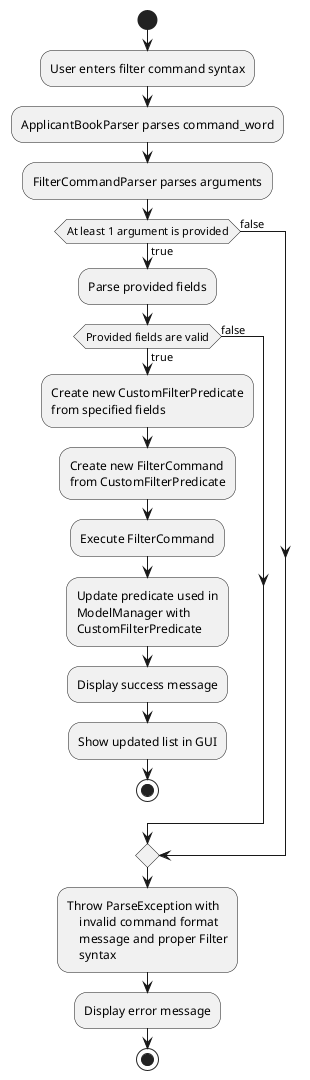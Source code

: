 @startuml
'https://plantuml.com/activity-diagram-beta

start
:User enters filter command syntax;
:ApplicantBookParser parses command_word;
:FilterCommandParser parses arguments;
if (At least 1 argument is provided) then (true)
  :Parse provided fields;
  if (Provided fields are valid) then (true)
      :Create new CustomFilterPredicate
      from specified fields;
      :Create new FilterCommand
      from CustomFilterPredicate;
      :Execute FilterCommand;
      :Update predicate used in
      ModelManager with
      CustomFilterPredicate;
      :Display success message;
      :Show updated list in GUI;
      stop
  else (false)

  endif
else (false)

endif
:Throw ParseException with
    invalid command format
    message and proper Filter
    syntax;
    :Display error message;
    stop

@enduml

